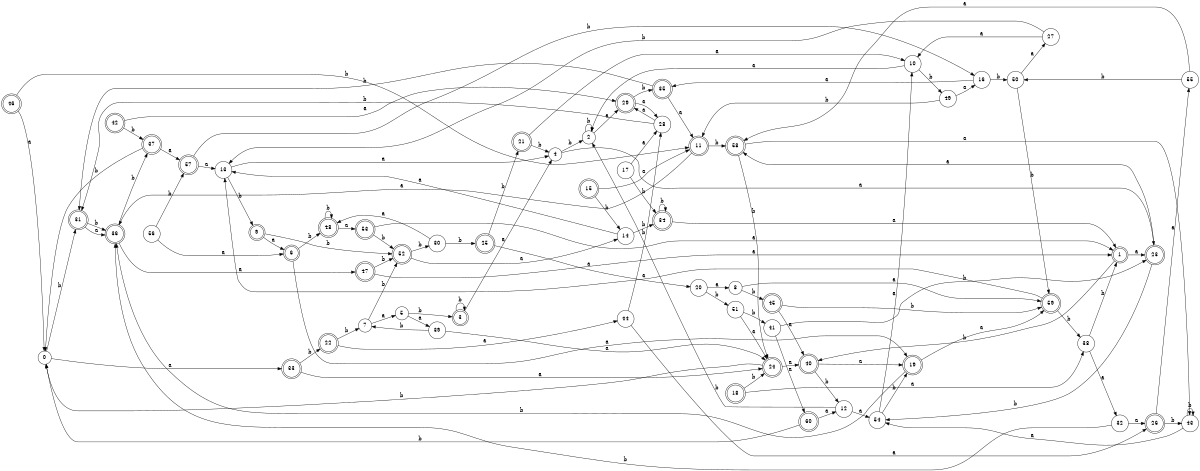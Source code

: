 digraph n49_10 {
__start0 [label="" shape="none"];

rankdir=LR;
size="8,5";

s0 [style="filled", color="black", fillcolor="white" shape="circle", label="0"];
s1 [style="rounded,filled", color="black", fillcolor="white" shape="doublecircle", label="1"];
s2 [style="filled", color="black", fillcolor="white" shape="circle", label="2"];
s3 [style="rounded,filled", color="black", fillcolor="white" shape="doublecircle", label="3"];
s4 [style="filled", color="black", fillcolor="white" shape="circle", label="4"];
s5 [style="filled", color="black", fillcolor="white" shape="circle", label="5"];
s6 [style="rounded,filled", color="black", fillcolor="white" shape="doublecircle", label="6"];
s7 [style="filled", color="black", fillcolor="white" shape="circle", label="7"];
s8 [style="filled", color="black", fillcolor="white" shape="circle", label="8"];
s9 [style="rounded,filled", color="black", fillcolor="white" shape="doublecircle", label="9"];
s10 [style="filled", color="black", fillcolor="white" shape="circle", label="10"];
s11 [style="rounded,filled", color="black", fillcolor="white" shape="doublecircle", label="11"];
s12 [style="filled", color="black", fillcolor="white" shape="circle", label="12"];
s13 [style="filled", color="black", fillcolor="white" shape="circle", label="13"];
s14 [style="filled", color="black", fillcolor="white" shape="circle", label="14"];
s15 [style="rounded,filled", color="black", fillcolor="white" shape="doublecircle", label="15"];
s16 [style="filled", color="black", fillcolor="white" shape="circle", label="16"];
s17 [style="filled", color="black", fillcolor="white" shape="circle", label="17"];
s18 [style="rounded,filled", color="black", fillcolor="white" shape="doublecircle", label="18"];
s19 [style="rounded,filled", color="black", fillcolor="white" shape="doublecircle", label="19"];
s20 [style="filled", color="black", fillcolor="white" shape="circle", label="20"];
s21 [style="rounded,filled", color="black", fillcolor="white" shape="doublecircle", label="21"];
s22 [style="rounded,filled", color="black", fillcolor="white" shape="doublecircle", label="22"];
s23 [style="rounded,filled", color="black", fillcolor="white" shape="doublecircle", label="23"];
s24 [style="rounded,filled", color="black", fillcolor="white" shape="doublecircle", label="24"];
s25 [style="rounded,filled", color="black", fillcolor="white" shape="doublecircle", label="25"];
s26 [style="rounded,filled", color="black", fillcolor="white" shape="doublecircle", label="26"];
s27 [style="filled", color="black", fillcolor="white" shape="circle", label="27"];
s28 [style="filled", color="black", fillcolor="white" shape="circle", label="28"];
s29 [style="rounded,filled", color="black", fillcolor="white" shape="doublecircle", label="29"];
s30 [style="filled", color="black", fillcolor="white" shape="circle", label="30"];
s31 [style="rounded,filled", color="black", fillcolor="white" shape="doublecircle", label="31"];
s32 [style="filled", color="black", fillcolor="white" shape="circle", label="32"];
s33 [style="rounded,filled", color="black", fillcolor="white" shape="doublecircle", label="33"];
s34 [style="rounded,filled", color="black", fillcolor="white" shape="doublecircle", label="34"];
s35 [style="rounded,filled", color="black", fillcolor="white" shape="doublecircle", label="35"];
s36 [style="rounded,filled", color="black", fillcolor="white" shape="doublecircle", label="36"];
s37 [style="rounded,filled", color="black", fillcolor="white" shape="doublecircle", label="37"];
s38 [style="filled", color="black", fillcolor="white" shape="circle", label="38"];
s39 [style="filled", color="black", fillcolor="white" shape="circle", label="39"];
s40 [style="rounded,filled", color="black", fillcolor="white" shape="doublecircle", label="40"];
s41 [style="filled", color="black", fillcolor="white" shape="circle", label="41"];
s42 [style="rounded,filled", color="black", fillcolor="white" shape="doublecircle", label="42"];
s43 [style="filled", color="black", fillcolor="white" shape="circle", label="43"];
s44 [style="filled", color="black", fillcolor="white" shape="circle", label="44"];
s45 [style="rounded,filled", color="black", fillcolor="white" shape="doublecircle", label="45"];
s46 [style="rounded,filled", color="black", fillcolor="white" shape="doublecircle", label="46"];
s47 [style="rounded,filled", color="black", fillcolor="white" shape="doublecircle", label="47"];
s48 [style="rounded,filled", color="black", fillcolor="white" shape="doublecircle", label="48"];
s49 [style="filled", color="black", fillcolor="white" shape="circle", label="49"];
s50 [style="filled", color="black", fillcolor="white" shape="circle", label="50"];
s51 [style="filled", color="black", fillcolor="white" shape="circle", label="51"];
s52 [style="rounded,filled", color="black", fillcolor="white" shape="doublecircle", label="52"];
s53 [style="rounded,filled", color="black", fillcolor="white" shape="doublecircle", label="53"];
s54 [style="filled", color="black", fillcolor="white" shape="circle", label="54"];
s55 [style="filled", color="black", fillcolor="white" shape="circle", label="55"];
s56 [style="filled", color="black", fillcolor="white" shape="circle", label="56"];
s57 [style="rounded,filled", color="black", fillcolor="white" shape="doublecircle", label="57"];
s58 [style="rounded,filled", color="black", fillcolor="white" shape="doublecircle", label="58"];
s59 [style="rounded,filled", color="black", fillcolor="white" shape="doublecircle", label="59"];
s60 [style="rounded,filled", color="black", fillcolor="white" shape="doublecircle", label="60"];
s0 -> s33 [label="a"];
s0 -> s31 [label="b"];
s1 -> s23 [label="a"];
s1 -> s40 [label="b"];
s2 -> s29 [label="a"];
s2 -> s2 [label="b"];
s3 -> s4 [label="a"];
s3 -> s3 [label="b"];
s4 -> s23 [label="a"];
s4 -> s2 [label="b"];
s5 -> s39 [label="a"];
s5 -> s3 [label="b"];
s6 -> s19 [label="a"];
s6 -> s48 [label="b"];
s7 -> s5 [label="a"];
s7 -> s52 [label="b"];
s8 -> s59 [label="a"];
s8 -> s45 [label="b"];
s9 -> s6 [label="a"];
s9 -> s52 [label="b"];
s10 -> s2 [label="a"];
s10 -> s49 [label="b"];
s11 -> s36 [label="a"];
s11 -> s58 [label="b"];
s12 -> s54 [label="a"];
s12 -> s2 [label="b"];
s13 -> s4 [label="a"];
s13 -> s9 [label="b"];
s14 -> s13 [label="a"];
s14 -> s34 [label="b"];
s15 -> s11 [label="a"];
s15 -> s14 [label="b"];
s16 -> s35 [label="a"];
s16 -> s50 [label="b"];
s17 -> s28 [label="a"];
s17 -> s34 [label="b"];
s18 -> s38 [label="a"];
s18 -> s24 [label="b"];
s19 -> s59 [label="a"];
s19 -> s36 [label="b"];
s20 -> s8 [label="a"];
s20 -> s51 [label="b"];
s21 -> s10 [label="a"];
s21 -> s4 [label="b"];
s22 -> s44 [label="a"];
s22 -> s7 [label="b"];
s23 -> s58 [label="a"];
s23 -> s54 [label="b"];
s24 -> s40 [label="a"];
s24 -> s0 [label="b"];
s25 -> s20 [label="a"];
s25 -> s21 [label="b"];
s26 -> s55 [label="a"];
s26 -> s43 [label="b"];
s27 -> s10 [label="a"];
s27 -> s13 [label="b"];
s28 -> s29 [label="a"];
s28 -> s31 [label="b"];
s29 -> s28 [label="a"];
s29 -> s35 [label="b"];
s30 -> s48 [label="a"];
s30 -> s25 [label="b"];
s31 -> s36 [label="a"];
s31 -> s36 [label="b"];
s32 -> s26 [label="a"];
s32 -> s36 [label="b"];
s33 -> s24 [label="a"];
s33 -> s22 [label="b"];
s34 -> s1 [label="a"];
s34 -> s34 [label="b"];
s35 -> s11 [label="a"];
s35 -> s31 [label="b"];
s36 -> s47 [label="a"];
s36 -> s37 [label="b"];
s37 -> s57 [label="a"];
s37 -> s0 [label="b"];
s38 -> s32 [label="a"];
s38 -> s1 [label="b"];
s39 -> s24 [label="a"];
s39 -> s7 [label="b"];
s40 -> s19 [label="a"];
s40 -> s12 [label="b"];
s41 -> s60 [label="a"];
s41 -> s23 [label="b"];
s42 -> s29 [label="a"];
s42 -> s37 [label="b"];
s43 -> s54 [label="a"];
s43 -> s43 [label="b"];
s44 -> s26 [label="a"];
s44 -> s28 [label="b"];
s45 -> s40 [label="a"];
s45 -> s59 [label="b"];
s46 -> s0 [label="a"];
s46 -> s11 [label="b"];
s47 -> s1 [label="a"];
s47 -> s52 [label="b"];
s48 -> s53 [label="a"];
s48 -> s48 [label="b"];
s49 -> s16 [label="a"];
s49 -> s11 [label="b"];
s50 -> s27 [label="a"];
s50 -> s59 [label="b"];
s51 -> s24 [label="a"];
s51 -> s41 [label="b"];
s52 -> s14 [label="a"];
s52 -> s30 [label="b"];
s53 -> s1 [label="a"];
s53 -> s52 [label="b"];
s54 -> s10 [label="a"];
s54 -> s19 [label="b"];
s55 -> s58 [label="a"];
s55 -> s50 [label="b"];
s56 -> s6 [label="a"];
s56 -> s57 [label="b"];
s57 -> s13 [label="a"];
s57 -> s16 [label="b"];
s58 -> s43 [label="a"];
s58 -> s24 [label="b"];
s59 -> s13 [label="a"];
s59 -> s38 [label="b"];
s60 -> s12 [label="a"];
s60 -> s0 [label="b"];

}